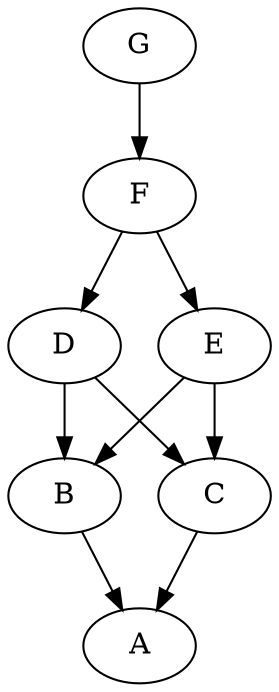 digraph {
    B -> A
    C -> A
    D -> B
    D -> C
    E -> B
    E -> C
    F -> D
    F -> E
    G -> F
}
